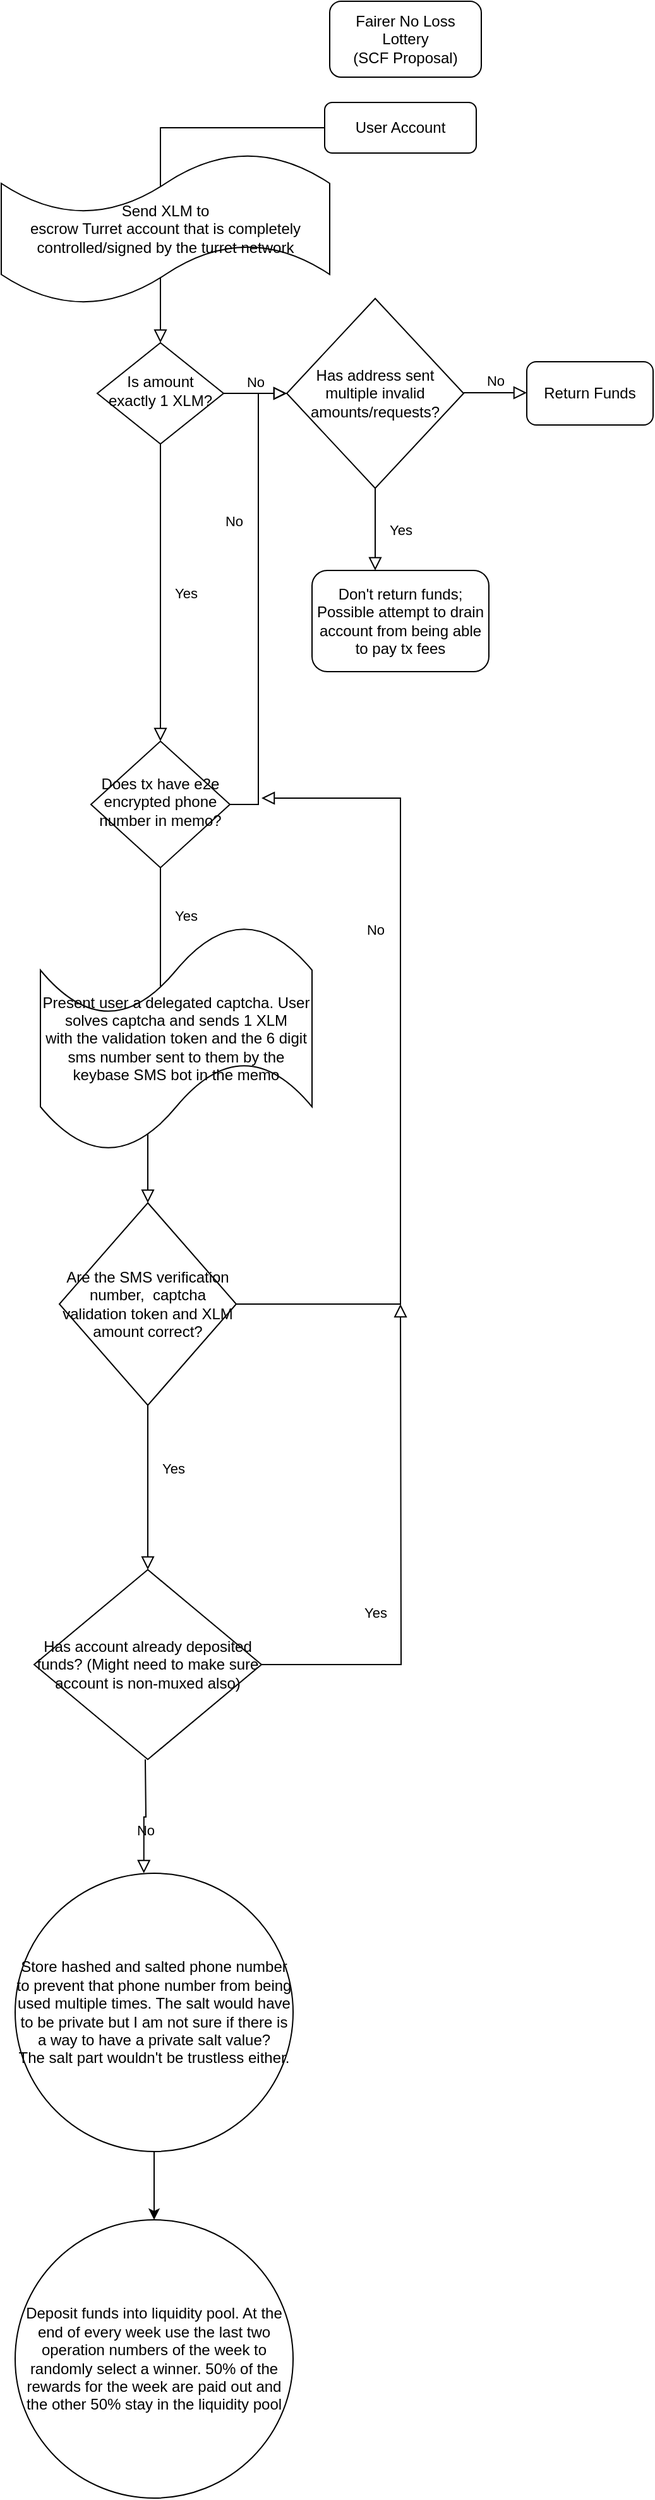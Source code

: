 <mxfile version="15.4.1" type="github">
  <diagram id="C5RBs43oDa-KdzZeNtuy" name="Page-1">
    <mxGraphModel dx="1422" dy="790" grid="1" gridSize="10" guides="1" tooltips="1" connect="1" arrows="1" fold="1" page="1" pageScale="1" pageWidth="827" pageHeight="1169" math="0" shadow="0">
      <root>
        <mxCell id="WIyWlLk6GJQsqaUBKTNV-0" />
        <mxCell id="WIyWlLk6GJQsqaUBKTNV-1" parent="WIyWlLk6GJQsqaUBKTNV-0" />
        <mxCell id="WIyWlLk6GJQsqaUBKTNV-2" value="" style="rounded=0;html=1;jettySize=auto;orthogonalLoop=1;fontSize=11;endArrow=block;endFill=0;endSize=8;strokeWidth=1;shadow=0;labelBackgroundColor=none;edgeStyle=orthogonalEdgeStyle;" parent="WIyWlLk6GJQsqaUBKTNV-1" source="WIyWlLk6GJQsqaUBKTNV-3" target="WIyWlLk6GJQsqaUBKTNV-6" edge="1">
          <mxGeometry relative="1" as="geometry" />
        </mxCell>
        <mxCell id="WIyWlLk6GJQsqaUBKTNV-3" value="User Account" style="rounded=1;whiteSpace=wrap;html=1;fontSize=12;glass=0;strokeWidth=1;shadow=0;" parent="WIyWlLk6GJQsqaUBKTNV-1" vertex="1">
          <mxGeometry x="350" y="80" width="120" height="40" as="geometry" />
        </mxCell>
        <mxCell id="WIyWlLk6GJQsqaUBKTNV-4" value="Yes" style="rounded=0;html=1;jettySize=auto;orthogonalLoop=1;fontSize=11;endArrow=block;endFill=0;endSize=8;strokeWidth=1;shadow=0;labelBackgroundColor=none;edgeStyle=orthogonalEdgeStyle;" parent="WIyWlLk6GJQsqaUBKTNV-1" source="WIyWlLk6GJQsqaUBKTNV-6" target="WIyWlLk6GJQsqaUBKTNV-10" edge="1">
          <mxGeometry y="20" relative="1" as="geometry">
            <mxPoint as="offset" />
          </mxGeometry>
        </mxCell>
        <mxCell id="WIyWlLk6GJQsqaUBKTNV-5" value="No" style="edgeStyle=orthogonalEdgeStyle;rounded=0;html=1;jettySize=auto;orthogonalLoop=1;fontSize=11;endArrow=block;endFill=0;endSize=8;strokeWidth=1;shadow=0;labelBackgroundColor=none;" parent="WIyWlLk6GJQsqaUBKTNV-1" source="WIyWlLk6GJQsqaUBKTNV-6" edge="1">
          <mxGeometry y="10" relative="1" as="geometry">
            <mxPoint as="offset" />
            <mxPoint x="320" y="310" as="targetPoint" />
          </mxGeometry>
        </mxCell>
        <mxCell id="WIyWlLk6GJQsqaUBKTNV-6" value="Is amount exactly 1 XLM?" style="rhombus;whiteSpace=wrap;html=1;shadow=0;fontFamily=Helvetica;fontSize=12;align=center;strokeWidth=1;spacing=6;spacingTop=-4;" parent="WIyWlLk6GJQsqaUBKTNV-1" vertex="1">
          <mxGeometry x="170" y="270" width="100" height="80" as="geometry" />
        </mxCell>
        <mxCell id="WIyWlLk6GJQsqaUBKTNV-8" value="No" style="rounded=0;html=1;jettySize=auto;orthogonalLoop=1;fontSize=11;endArrow=block;endFill=0;endSize=8;strokeWidth=1;shadow=0;labelBackgroundColor=none;edgeStyle=orthogonalEdgeStyle;fontFamily=Helvetica;exitX=1;exitY=0.5;exitDx=0;exitDy=0;entryX=0;entryY=0.5;entryDx=0;entryDy=0;" parent="WIyWlLk6GJQsqaUBKTNV-1" source="WIyWlLk6GJQsqaUBKTNV-10" target="WTKyLhwC0IkdDcOVvfLt-5" edge="1">
          <mxGeometry x="0.333" y="20" relative="1" as="geometry">
            <mxPoint as="offset" />
            <mxPoint x="330" y="690" as="sourcePoint" />
            <mxPoint x="340" y="635" as="targetPoint" />
            <Array as="points" />
          </mxGeometry>
        </mxCell>
        <mxCell id="WIyWlLk6GJQsqaUBKTNV-9" value="Yes" style="edgeStyle=orthogonalEdgeStyle;rounded=0;html=1;jettySize=auto;orthogonalLoop=1;fontSize=11;endArrow=block;endFill=0;endSize=8;strokeWidth=1;shadow=0;labelBackgroundColor=none;exitX=0.5;exitY=1;exitDx=0;exitDy=0;" parent="WIyWlLk6GJQsqaUBKTNV-1" source="WIyWlLk6GJQsqaUBKTNV-10" target="WTKyLhwC0IkdDcOVvfLt-13" edge="1">
          <mxGeometry x="-0.726" y="20" relative="1" as="geometry">
            <mxPoint as="offset" />
            <mxPoint x="400" y="700" as="targetPoint" />
          </mxGeometry>
        </mxCell>
        <mxCell id="WIyWlLk6GJQsqaUBKTNV-10" value="Does tx have e2e encrypted phone number in memo?" style="rhombus;whiteSpace=wrap;html=1;shadow=0;fontFamily=Helvetica;fontSize=12;align=center;strokeWidth=1;spacing=6;spacingTop=-4;" parent="WIyWlLk6GJQsqaUBKTNV-1" vertex="1">
          <mxGeometry x="165" y="585" width="110" height="100" as="geometry" />
        </mxCell>
        <mxCell id="WTKyLhwC0IkdDcOVvfLt-0" value="&lt;div&gt;Fairer No Loss Lottery&lt;/div&gt;&lt;div&gt;(SCF Proposal)&lt;br&gt;&lt;/div&gt;" style="rounded=1;whiteSpace=wrap;html=1;" vertex="1" parent="WIyWlLk6GJQsqaUBKTNV-1">
          <mxGeometry x="354" width="120" height="60" as="geometry" />
        </mxCell>
        <mxCell id="WTKyLhwC0IkdDcOVvfLt-1" value="&lt;div&gt;Send XLM to&lt;/div&gt;&lt;div&gt;escrow Turret account that is completely controlled/signed by the turret network&lt;br&gt;&lt;/div&gt;" style="shape=tape;whiteSpace=wrap;html=1;" vertex="1" parent="WIyWlLk6GJQsqaUBKTNV-1">
          <mxGeometry x="94" y="120" width="260" height="120" as="geometry" />
        </mxCell>
        <mxCell id="WTKyLhwC0IkdDcOVvfLt-5" value="Has address sent multiple invalid amounts/requests?" style="rhombus;whiteSpace=wrap;html=1;" vertex="1" parent="WIyWlLk6GJQsqaUBKTNV-1">
          <mxGeometry x="320" y="235" width="140" height="150" as="geometry" />
        </mxCell>
        <mxCell id="WTKyLhwC0IkdDcOVvfLt-6" value="Yes" style="rounded=0;html=1;jettySize=auto;orthogonalLoop=1;fontSize=11;endArrow=block;endFill=0;endSize=8;strokeWidth=1;shadow=0;labelBackgroundColor=none;edgeStyle=orthogonalEdgeStyle;exitX=0.5;exitY=1;exitDx=0;exitDy=0;" edge="1" parent="WIyWlLk6GJQsqaUBKTNV-1" source="WTKyLhwC0IkdDcOVvfLt-5">
          <mxGeometry y="20" relative="1" as="geometry">
            <mxPoint as="offset" />
            <mxPoint x="400" y="385" as="sourcePoint" />
            <mxPoint x="390" y="450" as="targetPoint" />
            <Array as="points">
              <mxPoint x="390" y="440" />
            </Array>
          </mxGeometry>
        </mxCell>
        <mxCell id="WTKyLhwC0IkdDcOVvfLt-7" value="No" style="edgeStyle=orthogonalEdgeStyle;rounded=0;html=1;jettySize=auto;orthogonalLoop=1;fontSize=11;endArrow=block;endFill=0;endSize=8;strokeWidth=1;shadow=0;labelBackgroundColor=none;" edge="1" parent="WIyWlLk6GJQsqaUBKTNV-1">
          <mxGeometry y="10" relative="1" as="geometry">
            <mxPoint as="offset" />
            <mxPoint x="460" y="309.5" as="sourcePoint" />
            <mxPoint x="510" y="309.5" as="targetPoint" />
          </mxGeometry>
        </mxCell>
        <mxCell id="WTKyLhwC0IkdDcOVvfLt-8" value="Don&#39;t return funds; Possible attempt to drain account from being able to pay tx fees" style="rounded=1;whiteSpace=wrap;html=1;" vertex="1" parent="WIyWlLk6GJQsqaUBKTNV-1">
          <mxGeometry x="340" y="450" width="140" height="80" as="geometry" />
        </mxCell>
        <mxCell id="WTKyLhwC0IkdDcOVvfLt-9" value="Return Funds" style="rounded=1;whiteSpace=wrap;html=1;" vertex="1" parent="WIyWlLk6GJQsqaUBKTNV-1">
          <mxGeometry x="510" y="285" width="100" height="50" as="geometry" />
        </mxCell>
        <mxCell id="WTKyLhwC0IkdDcOVvfLt-13" value="Are the SMS verification number,&amp;nbsp; captcha validation token and XLM amount correct?" style="rhombus;whiteSpace=wrap;html=1;fontFamily=Helvetica;" vertex="1" parent="WIyWlLk6GJQsqaUBKTNV-1">
          <mxGeometry x="140" y="950" width="140" height="160" as="geometry" />
        </mxCell>
        <mxCell id="WTKyLhwC0IkdDcOVvfLt-15" value="&lt;div&gt;Present user a delegated captcha. User solves captcha and sends 1 XLM&lt;/div&gt;&lt;div&gt;with the validation token and the 6 digit sms number sent to them by the keybase SMS bot in the memo&lt;br&gt;&lt;/div&gt;" style="shape=tape;whiteSpace=wrap;html=1;fontFamily=Helvetica;" vertex="1" parent="WIyWlLk6GJQsqaUBKTNV-1">
          <mxGeometry x="125" y="730" width="215" height="180" as="geometry" />
        </mxCell>
        <mxCell id="WTKyLhwC0IkdDcOVvfLt-16" value="Yes" style="edgeStyle=orthogonalEdgeStyle;rounded=0;html=1;jettySize=auto;orthogonalLoop=1;fontSize=11;endArrow=block;endFill=0;endSize=8;strokeWidth=1;shadow=0;labelBackgroundColor=none;exitX=0.5;exitY=1;exitDx=0;exitDy=0;" edge="1" parent="WIyWlLk6GJQsqaUBKTNV-1" source="WTKyLhwC0IkdDcOVvfLt-13">
          <mxGeometry x="-0.231" y="20" relative="1" as="geometry">
            <mxPoint as="offset" />
            <mxPoint x="460" y="1030" as="sourcePoint" />
            <mxPoint x="210" y="1240" as="targetPoint" />
          </mxGeometry>
        </mxCell>
        <mxCell id="WTKyLhwC0IkdDcOVvfLt-17" value="&lt;div&gt;Deposit funds into liquidity pool. At the end of every week use the last two operation numbers of the week to randomly select a winner. 50% of the rewards for the week are paid out and the other 50% stay in the liquidity pool &lt;br&gt;&lt;/div&gt;" style="ellipse;whiteSpace=wrap;html=1;aspect=fixed;fontFamily=Helvetica;" vertex="1" parent="WIyWlLk6GJQsqaUBKTNV-1">
          <mxGeometry x="105" y="1754" width="220" height="220" as="geometry" />
        </mxCell>
        <mxCell id="WTKyLhwC0IkdDcOVvfLt-21" style="edgeStyle=orthogonalEdgeStyle;rounded=0;orthogonalLoop=1;jettySize=auto;html=1;exitX=0.5;exitY=1;exitDx=0;exitDy=0;shadow=0;fontFamily=Helvetica;" edge="1" parent="WIyWlLk6GJQsqaUBKTNV-1" source="WTKyLhwC0IkdDcOVvfLt-18" target="WTKyLhwC0IkdDcOVvfLt-17">
          <mxGeometry relative="1" as="geometry">
            <mxPoint x="215" y="1700" as="targetPoint" />
          </mxGeometry>
        </mxCell>
        <mxCell id="WTKyLhwC0IkdDcOVvfLt-18" value="&lt;div&gt;Store hashed and salted phone number to prevent that phone number from being used multiple times. The salt would have to be private but I am not sure if there is a way to have a private salt value?&lt;/div&gt;&lt;div&gt;The salt part wouldn&#39;t be trustless either.&lt;br&gt;&lt;/div&gt;" style="ellipse;whiteSpace=wrap;html=1;aspect=fixed;fontFamily=Helvetica;" vertex="1" parent="WIyWlLk6GJQsqaUBKTNV-1">
          <mxGeometry x="105" y="1480" width="220" height="220" as="geometry" />
        </mxCell>
        <mxCell id="WTKyLhwC0IkdDcOVvfLt-19" value="No" style="rounded=0;html=1;jettySize=auto;orthogonalLoop=1;fontSize=11;endArrow=block;endFill=0;endSize=8;strokeWidth=1;shadow=0;labelBackgroundColor=none;edgeStyle=orthogonalEdgeStyle;fontFamily=Helvetica;exitX=1;exitY=0.5;exitDx=0;exitDy=0;" edge="1" parent="WIyWlLk6GJQsqaUBKTNV-1" source="WTKyLhwC0IkdDcOVvfLt-13">
          <mxGeometry x="0.333" y="20" relative="1" as="geometry">
            <mxPoint as="offset" />
            <mxPoint x="280" y="1025" as="sourcePoint" />
            <mxPoint x="300" y="630" as="targetPoint" />
            <Array as="points">
              <mxPoint x="410" y="1030" />
              <mxPoint x="410" y="630" />
            </Array>
          </mxGeometry>
        </mxCell>
        <mxCell id="WTKyLhwC0IkdDcOVvfLt-22" value="Has account already deposited funds? (Might need to make sure account is non-muxed also)" style="rhombus;whiteSpace=wrap;html=1;fontFamily=Helvetica;" vertex="1" parent="WIyWlLk6GJQsqaUBKTNV-1">
          <mxGeometry x="120" y="1240" width="180" height="150" as="geometry" />
        </mxCell>
        <mxCell id="WTKyLhwC0IkdDcOVvfLt-23" value="Yes" style="edgeStyle=orthogonalEdgeStyle;rounded=0;html=1;jettySize=auto;orthogonalLoop=1;fontSize=11;endArrow=block;endFill=0;endSize=8;strokeWidth=1;shadow=0;labelBackgroundColor=none;exitX=1;exitY=0.5;exitDx=0;exitDy=0;" edge="1" parent="WIyWlLk6GJQsqaUBKTNV-1" source="WTKyLhwC0IkdDcOVvfLt-22">
          <mxGeometry x="-0.231" y="20" relative="1" as="geometry">
            <mxPoint as="offset" />
            <mxPoint x="220" y="1120" as="sourcePoint" />
            <mxPoint x="410" y="1030" as="targetPoint" />
          </mxGeometry>
        </mxCell>
        <mxCell id="WTKyLhwC0IkdDcOVvfLt-24" value="No" style="edgeStyle=orthogonalEdgeStyle;rounded=0;html=1;jettySize=auto;orthogonalLoop=1;fontSize=11;endArrow=block;endFill=0;endSize=8;strokeWidth=1;shadow=0;labelBackgroundColor=none;entryX=0.463;entryY=0;entryDx=0;entryDy=0;entryPerimeter=0;" edge="1" parent="WIyWlLk6GJQsqaUBKTNV-1" target="WTKyLhwC0IkdDcOVvfLt-18">
          <mxGeometry y="10" relative="1" as="geometry">
            <mxPoint as="offset" />
            <mxPoint x="208" y="1390" as="sourcePoint" />
            <mxPoint x="660" y="470" as="targetPoint" />
          </mxGeometry>
        </mxCell>
      </root>
    </mxGraphModel>
  </diagram>
</mxfile>
